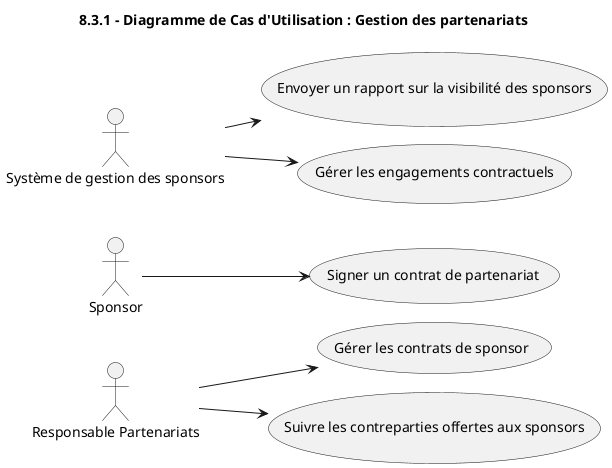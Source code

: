 @startuml
!pragma layout smetana
left to right direction
title 8.3.1 - Diagramme de Cas d'Utilisation : Gestion des partenariats

actor "Responsable Partenariats" as partenariat
actor "Sponsor" as sponsor
actor "Système de gestion des sponsors" as systeme

partenariat --> (Gérer les contrats de sponsor)
partenariat --> (Suivre les contreparties offertes aux sponsors)
sponsor --> (Signer un contrat de partenariat)
systeme --> (Envoyer un rapport sur la visibilité des sponsors)
systeme --> (Gérer les engagements contractuels)

@enduml
